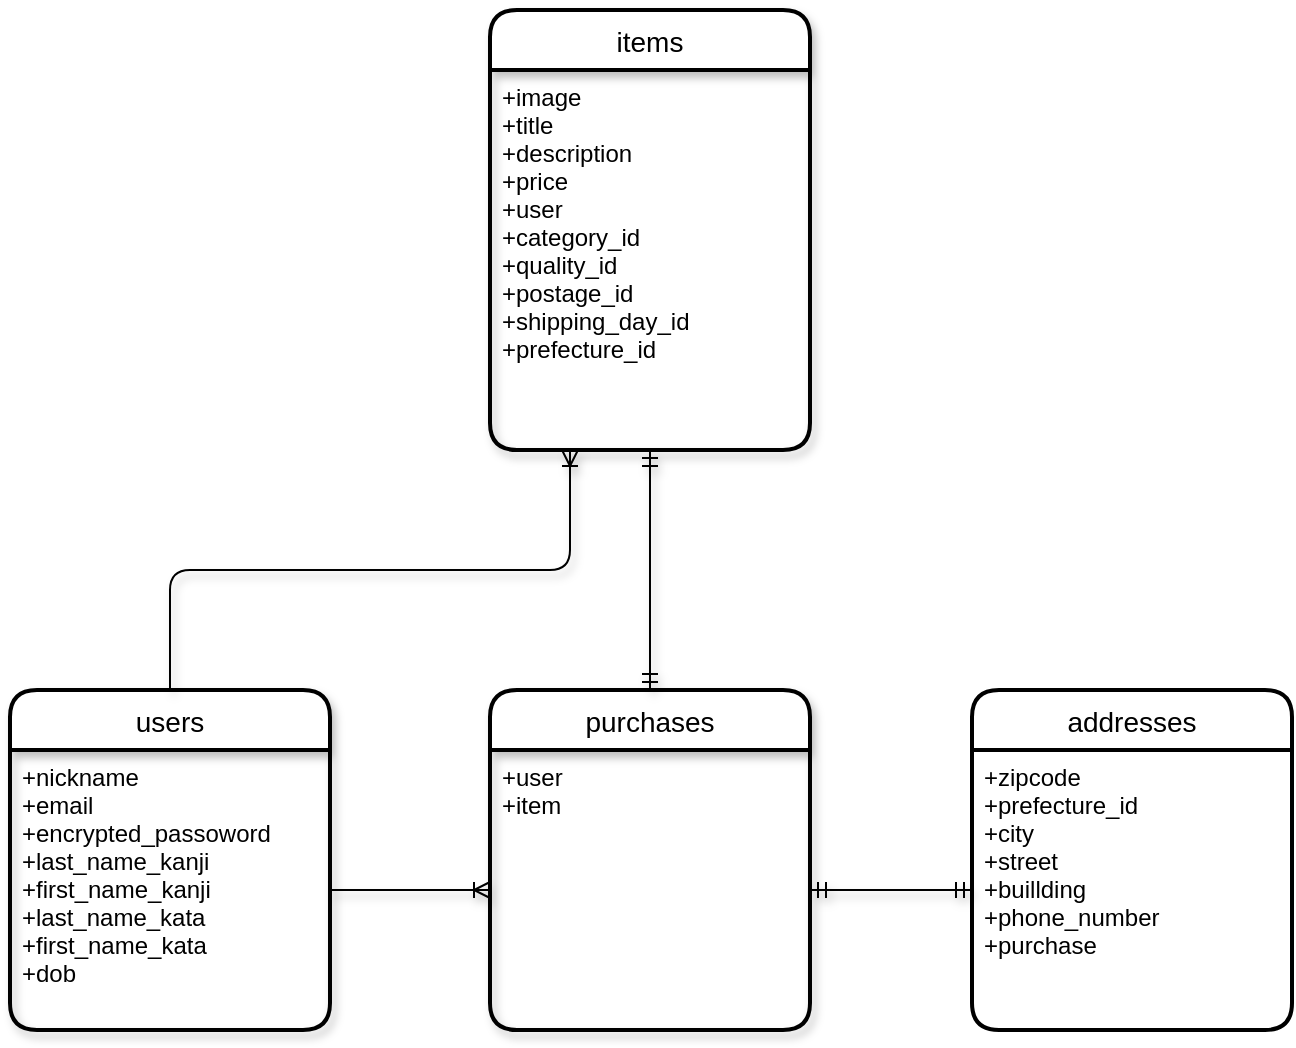 <mxfile>
    <diagram id="I0g6jNkVL5QfLApA_Lqz" name="DB設計">
        <mxGraphModel dx="820" dy="663" grid="1" gridSize="10" guides="1" tooltips="1" connect="1" arrows="1" fold="1" page="1" pageScale="1" pageWidth="827" pageHeight="1169" math="0" shadow="0">
            <root>
                <mxCell id="0"/>
                <mxCell id="1" parent="0"/>
                <mxCell id="8" value="users" style="swimlane;childLayout=stackLayout;horizontal=1;startSize=30;horizontalStack=0;rounded=1;fontSize=14;fontStyle=0;strokeWidth=2;resizeParent=0;resizeLast=1;shadow=1;dashed=0;align=center;" vertex="1" parent="1">
                    <mxGeometry x="500" y="720" width="160" height="170" as="geometry"/>
                </mxCell>
                <mxCell id="9" value="+nickname&#10;+email&#10;+encrypted_passoword&#10;+last_name_kanji&#10;+first_name_kanji&#10;+last_name_kata&#10;+first_name_kata&#10;+dob&#10;" style="align=left;strokeColor=none;fillColor=none;spacingLeft=4;fontSize=12;verticalAlign=top;resizable=0;rotatable=0;part=1;shadow=1;" vertex="1" parent="8">
                    <mxGeometry y="30" width="160" height="140" as="geometry"/>
                </mxCell>
                <mxCell id="10" value="items" style="swimlane;childLayout=stackLayout;horizontal=1;startSize=30;horizontalStack=0;rounded=1;fontSize=14;fontStyle=0;strokeWidth=2;resizeParent=0;resizeLast=1;shadow=1;dashed=0;align=center;" vertex="1" parent="1">
                    <mxGeometry x="740" y="380" width="160" height="220" as="geometry"/>
                </mxCell>
                <mxCell id="11" value="+image&#10;+title&#10;+description&#10;+price&#10;+user&#10;+category_id&#10;+quality_id&#10;+postage_id&#10;+shipping_day_id&#10;+prefecture_id&#10;" style="align=left;strokeColor=none;fillColor=none;spacingLeft=4;fontSize=12;verticalAlign=top;resizable=0;rotatable=0;part=1;shadow=1;" vertex="1" parent="10">
                    <mxGeometry y="30" width="160" height="190" as="geometry"/>
                </mxCell>
                <mxCell id="48" value="addresses" style="swimlane;childLayout=stackLayout;horizontal=1;startSize=30;horizontalStack=0;rounded=1;fontSize=14;fontStyle=0;strokeWidth=2;resizeParent=0;resizeLast=1;shadow=0;dashed=0;align=center;" vertex="1" parent="1">
                    <mxGeometry x="981" y="720" width="160" height="170" as="geometry"/>
                </mxCell>
                <mxCell id="49" value="+zipcode&#10;+prefecture_id&#10;+city&#10;+street&#10;+buillding&#10;+phone_number&#10;+purchase" style="align=left;strokeColor=none;fillColor=none;spacingLeft=4;fontSize=12;verticalAlign=top;resizable=0;rotatable=0;part=1;" vertex="1" parent="48">
                    <mxGeometry y="30" width="160" height="140" as="geometry"/>
                </mxCell>
                <mxCell id="59" value="" style="fontSize=12;html=1;endArrow=ERoneToMany;shadow=1;exitX=0.5;exitY=0;exitDx=0;exitDy=0;entryX=0.25;entryY=1;entryDx=0;entryDy=0;edgeStyle=orthogonalEdgeStyle;" edge="1" parent="1" source="8" target="11">
                    <mxGeometry width="100" height="100" relative="1" as="geometry">
                        <mxPoint x="880" y="880" as="sourcePoint"/>
                        <mxPoint x="820" y="640" as="targetPoint"/>
                    </mxGeometry>
                </mxCell>
                <mxCell id="90" value="purchases" style="swimlane;childLayout=stackLayout;horizontal=1;startSize=30;horizontalStack=0;rounded=1;fontSize=14;fontStyle=0;strokeWidth=2;resizeParent=0;resizeLast=1;shadow=1;dashed=0;align=center;" vertex="1" parent="1">
                    <mxGeometry x="740" y="720" width="160" height="170" as="geometry"/>
                </mxCell>
                <mxCell id="91" value="+user&#10;+item" style="align=left;strokeColor=none;fillColor=none;spacingLeft=4;fontSize=12;verticalAlign=top;resizable=0;rotatable=0;part=1;shadow=1;" vertex="1" parent="90">
                    <mxGeometry y="30" width="160" height="140" as="geometry"/>
                </mxCell>
                <mxCell id="96" value="" style="edgeStyle=entityRelationEdgeStyle;fontSize=12;html=1;endArrow=ERoneToMany;shadow=1;entryX=0;entryY=0.5;entryDx=0;entryDy=0;exitX=1;exitY=0.5;exitDx=0;exitDy=0;" edge="1" parent="1" source="9" target="91">
                    <mxGeometry width="100" height="100" relative="1" as="geometry">
                        <mxPoint x="690" y="820" as="sourcePoint"/>
                        <mxPoint x="790" y="720" as="targetPoint"/>
                    </mxGeometry>
                </mxCell>
                <mxCell id="102" value="" style="edgeStyle=entityRelationEdgeStyle;fontSize=12;html=1;endArrow=ERmandOne;startArrow=ERmandOne;shadow=1;exitX=1;exitY=0.5;exitDx=0;exitDy=0;entryX=0;entryY=0.5;entryDx=0;entryDy=0;" edge="1" parent="1" source="91" target="49">
                    <mxGeometry width="100" height="100" relative="1" as="geometry">
                        <mxPoint x="930" y="720" as="sourcePoint"/>
                        <mxPoint x="1030" y="620" as="targetPoint"/>
                    </mxGeometry>
                </mxCell>
                <mxCell id="105" value="" style="fontSize=12;html=1;endArrow=ERmandOne;startArrow=ERmandOne;shadow=1;exitX=0.5;exitY=0;exitDx=0;exitDy=0;entryX=0.5;entryY=1;entryDx=0;entryDy=0;" edge="1" parent="1" source="90" target="11">
                    <mxGeometry width="100" height="100" relative="1" as="geometry">
                        <mxPoint x="850" y="640" as="sourcePoint"/>
                        <mxPoint x="931.0" y="640" as="targetPoint"/>
                    </mxGeometry>
                </mxCell>
            </root>
        </mxGraphModel>
    </diagram>
</mxfile>